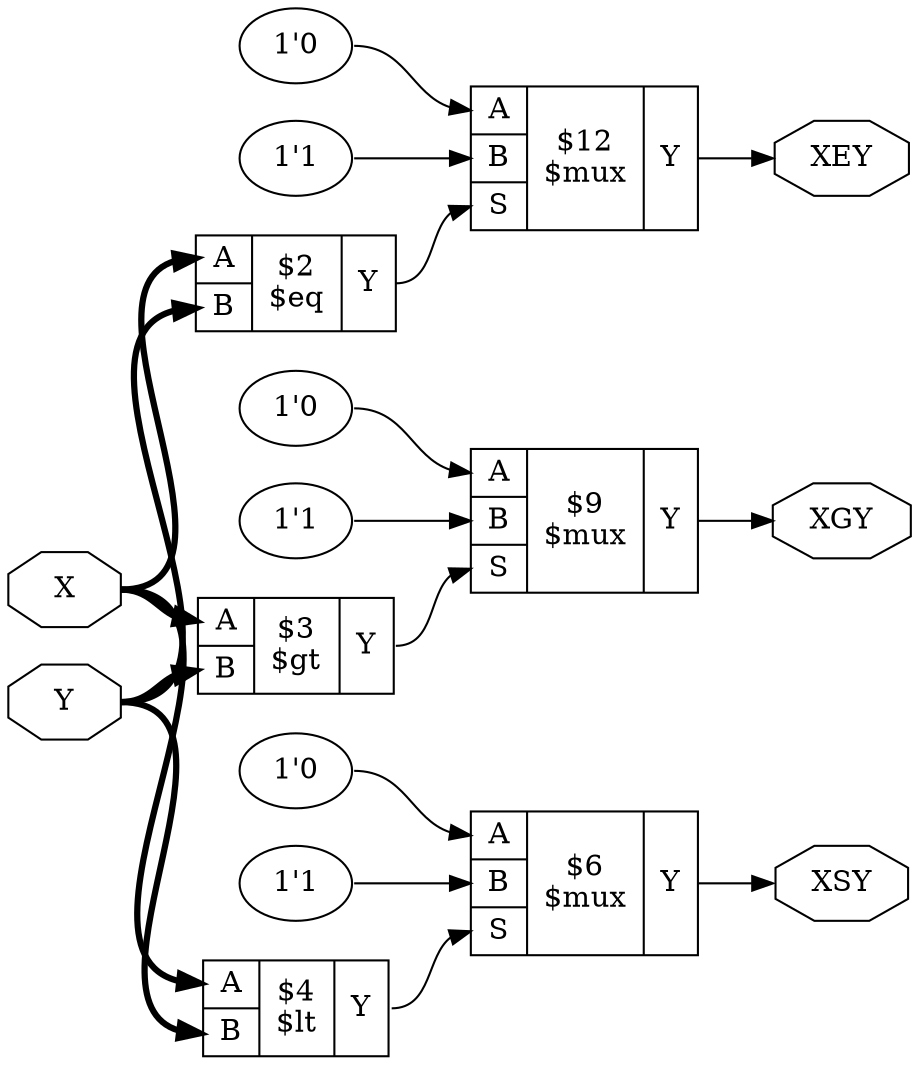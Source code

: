 digraph "compare_n" {
rankdir="LR";
remincross=true;
n4 [ shape=octagon, label="X", color="black", fontcolor="black" ];
n5 [ shape=octagon, label="XEY", color="black", fontcolor="black" ];
n6 [ shape=octagon, label="XGY", color="black", fontcolor="black" ];
n7 [ shape=octagon, label="XSY", color="black", fontcolor="black" ];
n8 [ shape=octagon, label="Y", color="black", fontcolor="black" ];
{ rank="source"; n4; n8;}
{ rank="sink"; n5; n6; n7;}
c11 [ shape=record, label="{{<p9> A|<p10> B}|$2\n$eq|{<p8> Y}}" ];
c12 [ shape=record, label="{{<p9> A|<p10> B}|$3\n$gt|{<p8> Y}}" ];
c13 [ shape=record, label="{{<p9> A|<p10> B}|$4\n$lt|{<p8> Y}}" ];
v0 [ label="1'0" ];
v1 [ label="1'1" ];
c15 [ shape=record, label="{{<p9> A|<p10> B|<p14> S}|$12\n$mux|{<p8> Y}}" ];
v2 [ label="1'0" ];
v3 [ label="1'1" ];
c16 [ shape=record, label="{{<p9> A|<p10> B|<p14> S}|$6\n$mux|{<p8> Y}}" ];
v4 [ label="1'0" ];
v5 [ label="1'1" ];
c17 [ shape=record, label="{{<p9> A|<p10> B|<p14> S}|$9\n$mux|{<p8> Y}}" ];
c11:p8:e -> c15:p14:w [color="black", label=""];
c12:p8:e -> c17:p14:w [color="black", label=""];
c13:p8:e -> c16:p14:w [color="black", label=""];
n4:e -> c11:p9:w [color="black", style="setlinewidth(3)", label=""];
n4:e -> c12:p9:w [color="black", style="setlinewidth(3)", label=""];
n4:e -> c13:p9:w [color="black", style="setlinewidth(3)", label=""];
c15:p8:e -> n5:w [color="black", label=""];
c17:p8:e -> n6:w [color="black", label=""];
c16:p8:e -> n7:w [color="black", label=""];
n8:e -> c11:p10:w [color="black", style="setlinewidth(3)", label=""];
n8:e -> c12:p10:w [color="black", style="setlinewidth(3)", label=""];
n8:e -> c13:p10:w [color="black", style="setlinewidth(3)", label=""];
v0:e -> c15:p9:w [color="black", label=""];
v1:e -> c15:p10:w [color="black", label=""];
v2:e -> c16:p9:w [color="black", label=""];
v3:e -> c16:p10:w [color="black", label=""];
v4:e -> c17:p9:w [color="black", label=""];
v5:e -> c17:p10:w [color="black", label=""];
}
